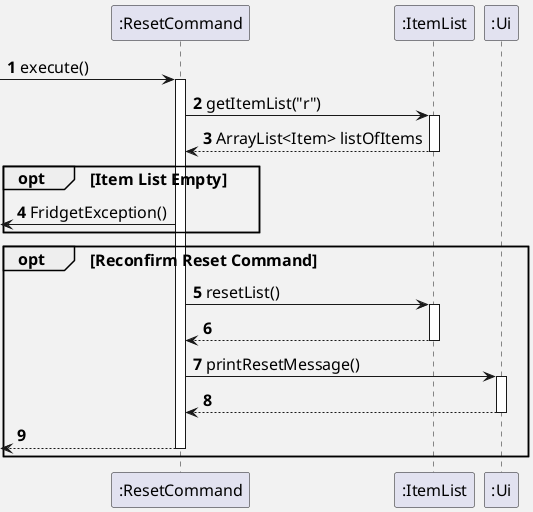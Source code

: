 @startuml
'https://plantuml.com/sequence-diagram

skinparam backgroundColor #f2f2f2
skinparam defaultFontSize 16

autonumber

-> ":ResetCommand": execute()
activate ":ResetCommand"

":ResetCommand" -> ":ItemList": getItemList("r")
activate ":ItemList"
":ResetCommand" <-- ":ItemList": ArrayList<Item> listOfItems
deactivate ":ItemList"

opt Item List Empty
<- ":ResetCommand": FridgetException()
end

opt Reconfirm Reset Command

    ":ResetCommand" -> ":ItemList": resetList()
    activate ":ItemList"
    ":ResetCommand" <-- ":ItemList":
    deactivate ":ItemList"

    ":ResetCommand" -> ":Ui": printResetMessage()
    activate ":Ui"
    ":ResetCommand" <-- ":Ui"
    deactivate ":Ui"

    <-- ":ResetCommand"
    deactivate ":ResetCommand"
end

@enduml